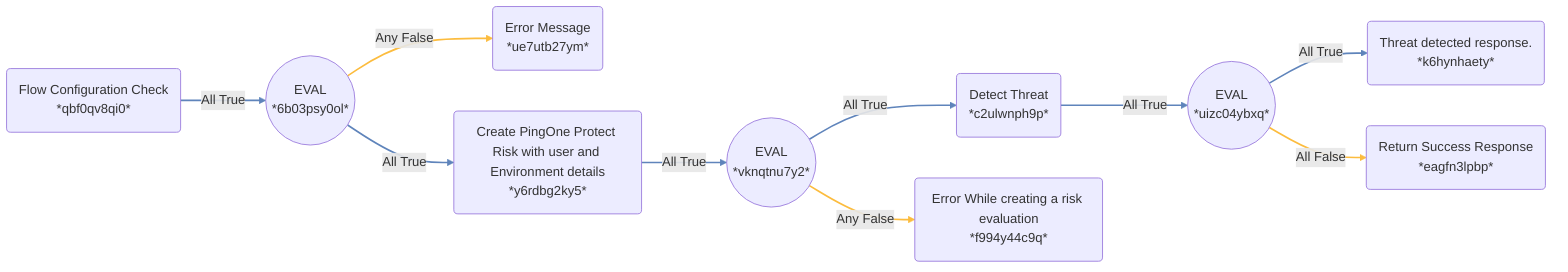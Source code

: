 flowchart LR
    6b03psy0ol(("EVAL<br>*6b03psy0ol*")) -- Any False --> ue7utb27ym("Error Message<br>*ue7utb27ym*")
    uizc04ybxq(("EVAL<br>*uizc04ybxq*")) -- All True --> k6hynhaety("Threat detected response.<br>*k6hynhaety*")
    uizc04ybxq(("EVAL<br>*uizc04ybxq*")) -- All False --> eagfn3lpbp("Return Success Response<br>*eagfn3lpbp*")
    y6rdbg2ky5("Create PingOne Protect Risk with user and Environment details<br>*y6rdbg2ky5*") -- All True --> vknqtnu7y2(("EVAL<br>*vknqtnu7y2*"))
    c2ulwnph9p("Detect Threat<br>*c2ulwnph9p*") -- All True --> uizc04ybxq(("EVAL<br>*uizc04ybxq*"))
    vknqtnu7y2(("EVAL<br>*vknqtnu7y2*")) -- Any False --> f994y44c9q("Error While creating a risk evaluation<br>*f994y44c9q*")
    vknqtnu7y2(("EVAL<br>*vknqtnu7y2*")) -- All True --> c2ulwnph9p("Detect Threat<br>*c2ulwnph9p*")
    6b03psy0ol(("EVAL<br>*6b03psy0ol*")) -- All True --> y6rdbg2ky5("Create PingOne Protect Risk with user and Environment details<br>*y6rdbg2ky5*")
    qbf0qv8qi0("Flow Configuration Check<br>*qbf0qv8qi0*") -- All True --> 6b03psy0ol(("EVAL<br>*6b03psy0ol*"))

    linkStyle 0 stroke:#FCBC3E,stroke-width:2px;
    linkStyle 1 stroke:#5F84BB,stroke-width:2px;
    linkStyle 2 stroke:#FCBC3E,stroke-width:2px;
    linkStyle 3 stroke:#5F84BB,stroke-width:2px;
    linkStyle 4 stroke:#5F84BB,stroke-width:2px;
    linkStyle 5 stroke:#FCBC3E,stroke-width:2px;
    linkStyle 6 stroke:#5F84BB,stroke-width:2px;
    linkStyle 7 stroke:#5F84BB,stroke-width:2px;
    linkStyle 8 stroke:#5F84BB,stroke-width:2px;